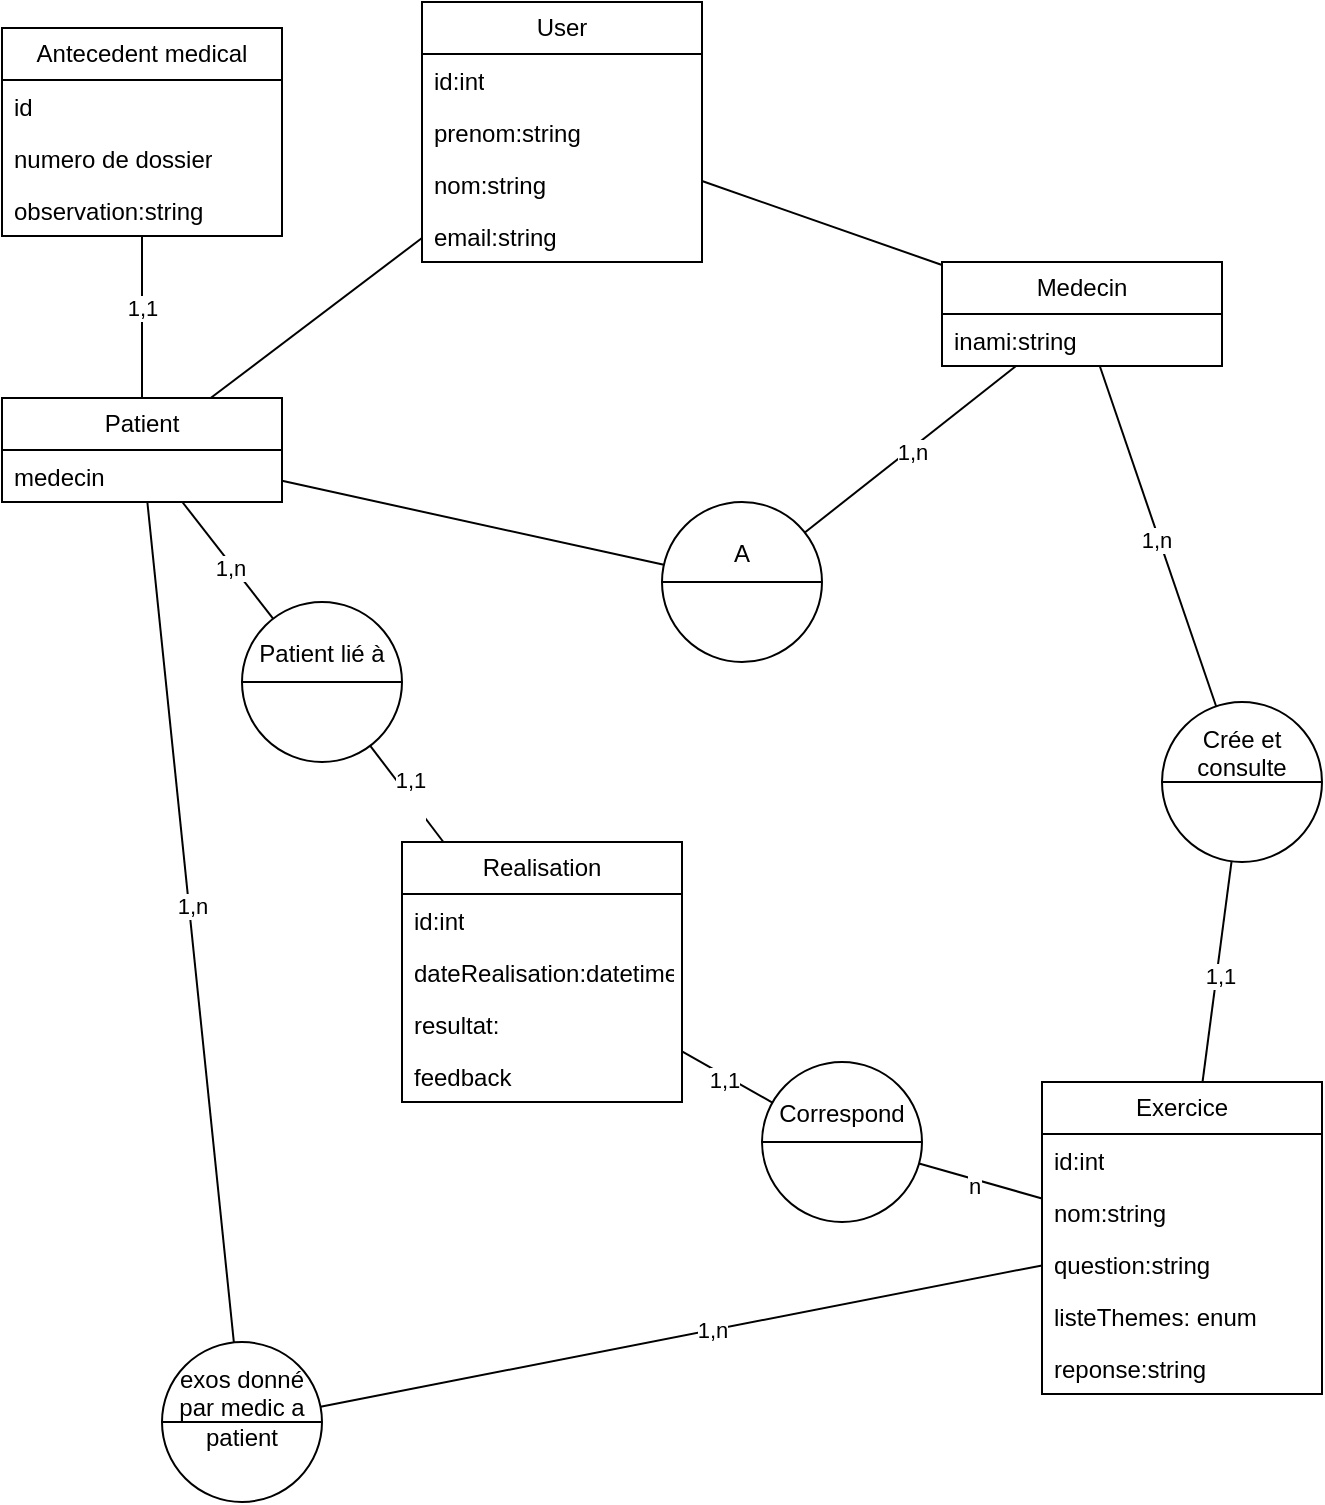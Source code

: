 <mxfile version="24.6.1" type="device">
  <diagram name="Page-1" id="pk9K2ejxQ8HNHg8weqPY">
    <mxGraphModel dx="1434" dy="836" grid="1" gridSize="10" guides="1" tooltips="1" connect="1" arrows="1" fold="1" page="1" pageScale="1" pageWidth="850" pageHeight="1100" math="0" shadow="0">
      <root>
        <mxCell id="0" />
        <mxCell id="1" parent="0" />
        <mxCell id="M42ldE6B7vTn7qe_Snu--1" value="User" style="swimlane;fontStyle=0;childLayout=stackLayout;horizontal=1;startSize=26;fillColor=none;horizontalStack=0;resizeParent=1;resizeParentMax=0;resizeLast=0;collapsible=1;marginBottom=0;whiteSpace=wrap;html=1;" parent="1" vertex="1">
          <mxGeometry x="240" width="140" height="130" as="geometry" />
        </mxCell>
        <mxCell id="M42ldE6B7vTn7qe_Snu--2" value="id:int" style="text;strokeColor=none;fillColor=none;align=left;verticalAlign=top;spacingLeft=4;spacingRight=4;overflow=hidden;rotatable=0;points=[[0,0.5],[1,0.5]];portConstraint=eastwest;whiteSpace=wrap;html=1;" parent="M42ldE6B7vTn7qe_Snu--1" vertex="1">
          <mxGeometry y="26" width="140" height="26" as="geometry" />
        </mxCell>
        <mxCell id="M42ldE6B7vTn7qe_Snu--3" value="prenom:string" style="text;strokeColor=none;fillColor=none;align=left;verticalAlign=top;spacingLeft=4;spacingRight=4;overflow=hidden;rotatable=0;points=[[0,0.5],[1,0.5]];portConstraint=eastwest;whiteSpace=wrap;html=1;" parent="M42ldE6B7vTn7qe_Snu--1" vertex="1">
          <mxGeometry y="52" width="140" height="26" as="geometry" />
        </mxCell>
        <mxCell id="M42ldE6B7vTn7qe_Snu--11" value="nom:string" style="text;strokeColor=none;fillColor=none;align=left;verticalAlign=top;spacingLeft=4;spacingRight=4;overflow=hidden;rotatable=0;points=[[0,0.5],[1,0.5]];portConstraint=eastwest;whiteSpace=wrap;html=1;" parent="M42ldE6B7vTn7qe_Snu--1" vertex="1">
          <mxGeometry y="78" width="140" height="26" as="geometry" />
        </mxCell>
        <mxCell id="M42ldE6B7vTn7qe_Snu--4" value="email:string" style="text;strokeColor=none;fillColor=none;align=left;verticalAlign=top;spacingLeft=4;spacingRight=4;overflow=hidden;rotatable=0;points=[[0,0.5],[1,0.5]];portConstraint=eastwest;whiteSpace=wrap;html=1;" parent="M42ldE6B7vTn7qe_Snu--1" vertex="1">
          <mxGeometry y="104" width="140" height="26" as="geometry" />
        </mxCell>
        <mxCell id="M42ldE6B7vTn7qe_Snu--6" value="Exercice" style="swimlane;fontStyle=0;childLayout=stackLayout;horizontal=1;startSize=26;fillColor=none;horizontalStack=0;resizeParent=1;resizeParentMax=0;resizeLast=0;collapsible=1;marginBottom=0;whiteSpace=wrap;html=1;" parent="1" vertex="1">
          <mxGeometry x="550" y="540" width="140" height="156" as="geometry" />
        </mxCell>
        <mxCell id="M42ldE6B7vTn7qe_Snu--7" value="id:int" style="text;strokeColor=none;fillColor=none;align=left;verticalAlign=top;spacingLeft=4;spacingRight=4;overflow=hidden;rotatable=0;points=[[0,0.5],[1,0.5]];portConstraint=eastwest;whiteSpace=wrap;html=1;" parent="M42ldE6B7vTn7qe_Snu--6" vertex="1">
          <mxGeometry y="26" width="140" height="26" as="geometry" />
        </mxCell>
        <mxCell id="w-4HcmvLCumBnbwI_mcl-3" value="nom:string&lt;div&gt;&lt;br&gt;&lt;/div&gt;" style="text;strokeColor=none;fillColor=none;align=left;verticalAlign=top;spacingLeft=4;spacingRight=4;overflow=hidden;rotatable=0;points=[[0,0.5],[1,0.5]];portConstraint=eastwest;whiteSpace=wrap;html=1;" vertex="1" parent="M42ldE6B7vTn7qe_Snu--6">
          <mxGeometry y="52" width="140" height="26" as="geometry" />
        </mxCell>
        <mxCell id="w-4HcmvLCumBnbwI_mcl-1" value="question:string" style="text;strokeColor=none;fillColor=none;align=left;verticalAlign=top;spacingLeft=4;spacingRight=4;overflow=hidden;rotatable=0;points=[[0,0.5],[1,0.5]];portConstraint=eastwest;whiteSpace=wrap;html=1;" vertex="1" parent="M42ldE6B7vTn7qe_Snu--6">
          <mxGeometry y="78" width="140" height="26" as="geometry" />
        </mxCell>
        <mxCell id="w-4HcmvLCumBnbwI_mcl-4" value="listeThemes: enum" style="text;strokeColor=none;fillColor=none;align=left;verticalAlign=top;spacingLeft=4;spacingRight=4;overflow=hidden;rotatable=0;points=[[0,0.5],[1,0.5]];portConstraint=eastwest;whiteSpace=wrap;html=1;" vertex="1" parent="M42ldE6B7vTn7qe_Snu--6">
          <mxGeometry y="104" width="140" height="26" as="geometry" />
        </mxCell>
        <mxCell id="w-4HcmvLCumBnbwI_mcl-2" value="reponse:string" style="text;strokeColor=none;fillColor=none;align=left;verticalAlign=top;spacingLeft=4;spacingRight=4;overflow=hidden;rotatable=0;points=[[0,0.5],[1,0.5]];portConstraint=eastwest;whiteSpace=wrap;html=1;" vertex="1" parent="M42ldE6B7vTn7qe_Snu--6">
          <mxGeometry y="130" width="140" height="26" as="geometry" />
        </mxCell>
        <mxCell id="M42ldE6B7vTn7qe_Snu--12" value="Realisation" style="swimlane;fontStyle=0;childLayout=stackLayout;horizontal=1;startSize=26;fillColor=none;horizontalStack=0;resizeParent=1;resizeParentMax=0;resizeLast=0;collapsible=1;marginBottom=0;whiteSpace=wrap;html=1;" parent="1" vertex="1">
          <mxGeometry x="230" y="420" width="140" height="130" as="geometry" />
        </mxCell>
        <mxCell id="M42ldE6B7vTn7qe_Snu--13" value="id:int" style="text;strokeColor=none;fillColor=none;align=left;verticalAlign=top;spacingLeft=4;spacingRight=4;overflow=hidden;rotatable=0;points=[[0,0.5],[1,0.5]];portConstraint=eastwest;whiteSpace=wrap;html=1;" parent="M42ldE6B7vTn7qe_Snu--12" vertex="1">
          <mxGeometry y="26" width="140" height="26" as="geometry" />
        </mxCell>
        <mxCell id="M42ldE6B7vTn7qe_Snu--14" value="dateRealisation:datetime" style="text;strokeColor=none;fillColor=none;align=left;verticalAlign=top;spacingLeft=4;spacingRight=4;overflow=hidden;rotatable=0;points=[[0,0.5],[1,0.5]];portConstraint=eastwest;whiteSpace=wrap;html=1;" parent="M42ldE6B7vTn7qe_Snu--12" vertex="1">
          <mxGeometry y="52" width="140" height="26" as="geometry" />
        </mxCell>
        <mxCell id="M42ldE6B7vTn7qe_Snu--15" value="resultat:" style="text;strokeColor=none;fillColor=none;align=left;verticalAlign=top;spacingLeft=4;spacingRight=4;overflow=hidden;rotatable=0;points=[[0,0.5],[1,0.5]];portConstraint=eastwest;whiteSpace=wrap;html=1;" parent="M42ldE6B7vTn7qe_Snu--12" vertex="1">
          <mxGeometry y="78" width="140" height="26" as="geometry" />
        </mxCell>
        <mxCell id="M42ldE6B7vTn7qe_Snu--16" value="feedback" style="text;strokeColor=none;fillColor=none;align=left;verticalAlign=top;spacingLeft=4;spacingRight=4;overflow=hidden;rotatable=0;points=[[0,0.5],[1,0.5]];portConstraint=eastwest;whiteSpace=wrap;html=1;" parent="M42ldE6B7vTn7qe_Snu--12" vertex="1">
          <mxGeometry y="104" width="140" height="26" as="geometry" />
        </mxCell>
        <mxCell id="M42ldE6B7vTn7qe_Snu--18" value="Patient lié à&lt;div&gt;&lt;br&gt;&lt;/div&gt;&lt;div&gt;&lt;br&gt;&lt;/div&gt;" style="shape=lineEllipse;perimeter=ellipsePerimeter;whiteSpace=wrap;html=1;backgroundOutline=1;" parent="1" vertex="1">
          <mxGeometry x="150" y="300" width="80" height="80" as="geometry" />
        </mxCell>
        <mxCell id="M42ldE6B7vTn7qe_Snu--19" value="Crée et consulte&lt;div&gt;&lt;br&gt;&lt;/div&gt;&lt;div&gt;&lt;br&gt;&lt;/div&gt;" style="shape=lineEllipse;perimeter=ellipsePerimeter;whiteSpace=wrap;html=1;backgroundOutline=1;" parent="1" vertex="1">
          <mxGeometry x="610" y="350" width="80" height="80" as="geometry" />
        </mxCell>
        <mxCell id="M42ldE6B7vTn7qe_Snu--20" value="Correspond&lt;div&gt;&lt;br&gt;&lt;/div&gt;&lt;div&gt;&lt;br&gt;&lt;/div&gt;" style="shape=lineEllipse;perimeter=ellipsePerimeter;whiteSpace=wrap;html=1;backgroundOutline=1;" parent="1" vertex="1">
          <mxGeometry x="410" y="530" width="80" height="80" as="geometry" />
        </mxCell>
        <mxCell id="M42ldE6B7vTn7qe_Snu--22" value="" style="endArrow=none;html=1;rounded=0;" parent="1" source="M42ldE6B7vTn7qe_Snu--18" target="Jq2u9WyfdiDzgLhh9F1G-5" edge="1">
          <mxGeometry width="50" height="50" relative="1" as="geometry">
            <mxPoint x="400" y="250" as="sourcePoint" />
            <mxPoint x="450" y="200" as="targetPoint" />
          </mxGeometry>
        </mxCell>
        <mxCell id="M42ldE6B7vTn7qe_Snu--29" value="1,n" style="edgeLabel;html=1;align=center;verticalAlign=middle;resizable=0;points=[];" parent="M42ldE6B7vTn7qe_Snu--22" vertex="1" connectable="0">
          <mxGeometry x="-0.092" y="1" relative="1" as="geometry">
            <mxPoint as="offset" />
          </mxGeometry>
        </mxCell>
        <mxCell id="M42ldE6B7vTn7qe_Snu--23" value="" style="endArrow=none;html=1;rounded=0;" parent="1" source="M42ldE6B7vTn7qe_Snu--18" target="M42ldE6B7vTn7qe_Snu--12" edge="1">
          <mxGeometry width="50" height="50" relative="1" as="geometry">
            <mxPoint x="124" y="309" as="sourcePoint" />
            <mxPoint x="250" y="233" as="targetPoint" />
          </mxGeometry>
        </mxCell>
        <mxCell id="M42ldE6B7vTn7qe_Snu--30" value="1,1&lt;div&gt;&lt;br&gt;&lt;/div&gt;" style="edgeLabel;html=1;align=center;verticalAlign=middle;resizable=0;points=[];" parent="M42ldE6B7vTn7qe_Snu--23" vertex="1" connectable="0">
          <mxGeometry x="0.031" y="1" relative="1" as="geometry">
            <mxPoint as="offset" />
          </mxGeometry>
        </mxCell>
        <mxCell id="M42ldE6B7vTn7qe_Snu--24" value="" style="endArrow=none;html=1;rounded=0;" parent="1" source="Jq2u9WyfdiDzgLhh9F1G-1" target="M42ldE6B7vTn7qe_Snu--19" edge="1">
          <mxGeometry width="50" height="50" relative="1" as="geometry">
            <mxPoint x="400" y="250" as="sourcePoint" />
            <mxPoint x="450" y="200" as="targetPoint" />
          </mxGeometry>
        </mxCell>
        <mxCell id="M42ldE6B7vTn7qe_Snu--33" value="1,n" style="edgeLabel;html=1;align=center;verticalAlign=middle;resizable=0;points=[];" parent="M42ldE6B7vTn7qe_Snu--24" vertex="1" connectable="0">
          <mxGeometry x="0.013" y="-2" relative="1" as="geometry">
            <mxPoint as="offset" />
          </mxGeometry>
        </mxCell>
        <mxCell id="M42ldE6B7vTn7qe_Snu--25" value="" style="endArrow=none;html=1;rounded=0;" parent="1" source="M42ldE6B7vTn7qe_Snu--6" target="M42ldE6B7vTn7qe_Snu--19" edge="1">
          <mxGeometry width="50" height="50" relative="1" as="geometry">
            <mxPoint x="390" y="190" as="sourcePoint" />
            <mxPoint x="580" y="190" as="targetPoint" />
          </mxGeometry>
        </mxCell>
        <mxCell id="M42ldE6B7vTn7qe_Snu--34" value="1,1" style="edgeLabel;html=1;align=center;verticalAlign=middle;resizable=0;points=[];" parent="M42ldE6B7vTn7qe_Snu--25" vertex="1" connectable="0">
          <mxGeometry x="-0.029" y="-1" relative="1" as="geometry">
            <mxPoint as="offset" />
          </mxGeometry>
        </mxCell>
        <mxCell id="M42ldE6B7vTn7qe_Snu--26" value="" style="endArrow=none;html=1;rounded=0;" parent="1" source="M42ldE6B7vTn7qe_Snu--12" target="M42ldE6B7vTn7qe_Snu--20" edge="1">
          <mxGeometry width="50" height="50" relative="1" as="geometry">
            <mxPoint x="400" y="250" as="sourcePoint" />
            <mxPoint x="450" y="200" as="targetPoint" />
          </mxGeometry>
        </mxCell>
        <mxCell id="M42ldE6B7vTn7qe_Snu--31" value="1,1" style="edgeLabel;html=1;align=center;verticalAlign=middle;resizable=0;points=[];" parent="M42ldE6B7vTn7qe_Snu--26" vertex="1" connectable="0">
          <mxGeometry x="-0.012" y="-2" relative="1" as="geometry">
            <mxPoint as="offset" />
          </mxGeometry>
        </mxCell>
        <mxCell id="M42ldE6B7vTn7qe_Snu--27" value="" style="endArrow=none;html=1;rounded=0;" parent="1" source="M42ldE6B7vTn7qe_Snu--20" target="M42ldE6B7vTn7qe_Snu--6" edge="1">
          <mxGeometry width="50" height="50" relative="1" as="geometry">
            <mxPoint x="240" y="565" as="sourcePoint" />
            <mxPoint x="420" y="577" as="targetPoint" />
          </mxGeometry>
        </mxCell>
        <mxCell id="M42ldE6B7vTn7qe_Snu--32" value="n" style="edgeLabel;html=1;align=center;verticalAlign=middle;resizable=0;points=[];" parent="M42ldE6B7vTn7qe_Snu--27" vertex="1" connectable="0">
          <mxGeometry x="-0.093" y="-3" relative="1" as="geometry">
            <mxPoint as="offset" />
          </mxGeometry>
        </mxCell>
        <mxCell id="Jq2u9WyfdiDzgLhh9F1G-1" value="Medecin" style="swimlane;fontStyle=0;childLayout=stackLayout;horizontal=1;startSize=26;fillColor=none;horizontalStack=0;resizeParent=1;resizeParentMax=0;resizeLast=0;collapsible=1;marginBottom=0;whiteSpace=wrap;html=1;" parent="1" vertex="1">
          <mxGeometry x="500" y="130" width="140" height="52" as="geometry" />
        </mxCell>
        <mxCell id="Jq2u9WyfdiDzgLhh9F1G-2" value="inami:string" style="text;strokeColor=none;fillColor=none;align=left;verticalAlign=top;spacingLeft=4;spacingRight=4;overflow=hidden;rotatable=0;points=[[0,0.5],[1,0.5]];portConstraint=eastwest;whiteSpace=wrap;html=1;" parent="Jq2u9WyfdiDzgLhh9F1G-1" vertex="1">
          <mxGeometry y="26" width="140" height="26" as="geometry" />
        </mxCell>
        <mxCell id="Jq2u9WyfdiDzgLhh9F1G-5" value="Patient" style="swimlane;fontStyle=0;childLayout=stackLayout;horizontal=1;startSize=26;fillColor=none;horizontalStack=0;resizeParent=1;resizeParentMax=0;resizeLast=0;collapsible=1;marginBottom=0;whiteSpace=wrap;html=1;" parent="1" vertex="1">
          <mxGeometry x="30" y="198" width="140" height="52" as="geometry" />
        </mxCell>
        <mxCell id="Jq2u9WyfdiDzgLhh9F1G-6" value="medecin" style="text;strokeColor=none;fillColor=none;align=left;verticalAlign=top;spacingLeft=4;spacingRight=4;overflow=hidden;rotatable=0;points=[[0,0.5],[1,0.5]];portConstraint=eastwest;whiteSpace=wrap;html=1;" parent="Jq2u9WyfdiDzgLhh9F1G-5" vertex="1">
          <mxGeometry y="26" width="140" height="26" as="geometry" />
        </mxCell>
        <mxCell id="Jq2u9WyfdiDzgLhh9F1G-17" value="Antecedent medical" style="swimlane;fontStyle=0;childLayout=stackLayout;horizontal=1;startSize=26;fillColor=none;horizontalStack=0;resizeParent=1;resizeParentMax=0;resizeLast=0;collapsible=1;marginBottom=0;whiteSpace=wrap;html=1;" parent="1" vertex="1">
          <mxGeometry x="30" y="13" width="140" height="104" as="geometry" />
        </mxCell>
        <mxCell id="Jq2u9WyfdiDzgLhh9F1G-18" value="id" style="text;strokeColor=none;fillColor=none;align=left;verticalAlign=top;spacingLeft=4;spacingRight=4;overflow=hidden;rotatable=0;points=[[0,0.5],[1,0.5]];portConstraint=eastwest;whiteSpace=wrap;html=1;" parent="Jq2u9WyfdiDzgLhh9F1G-17" vertex="1">
          <mxGeometry y="26" width="140" height="26" as="geometry" />
        </mxCell>
        <mxCell id="Jq2u9WyfdiDzgLhh9F1G-21" value="numero de dossier" style="text;strokeColor=none;fillColor=none;align=left;verticalAlign=top;spacingLeft=4;spacingRight=4;overflow=hidden;rotatable=0;points=[[0,0.5],[1,0.5]];portConstraint=eastwest;whiteSpace=wrap;html=1;" parent="Jq2u9WyfdiDzgLhh9F1G-17" vertex="1">
          <mxGeometry y="52" width="140" height="26" as="geometry" />
        </mxCell>
        <mxCell id="Jq2u9WyfdiDzgLhh9F1G-20" value="observation:string" style="text;strokeColor=none;fillColor=none;align=left;verticalAlign=top;spacingLeft=4;spacingRight=4;overflow=hidden;rotatable=0;points=[[0,0.5],[1,0.5]];portConstraint=eastwest;whiteSpace=wrap;html=1;" parent="Jq2u9WyfdiDzgLhh9F1G-17" vertex="1">
          <mxGeometry y="78" width="140" height="26" as="geometry" />
        </mxCell>
        <mxCell id="Jq2u9WyfdiDzgLhh9F1G-22" value="" style="endArrow=none;html=1;rounded=0;" parent="1" source="Jq2u9WyfdiDzgLhh9F1G-17" target="Jq2u9WyfdiDzgLhh9F1G-5" edge="1">
          <mxGeometry width="50" height="50" relative="1" as="geometry">
            <mxPoint x="400" y="340" as="sourcePoint" />
            <mxPoint x="450" y="290" as="targetPoint" />
          </mxGeometry>
        </mxCell>
        <mxCell id="Jq2u9WyfdiDzgLhh9F1G-26" value="1,1" style="edgeLabel;html=1;align=center;verticalAlign=middle;resizable=0;points=[];" parent="Jq2u9WyfdiDzgLhh9F1G-22" vertex="1" connectable="0">
          <mxGeometry x="-0.12" relative="1" as="geometry">
            <mxPoint as="offset" />
          </mxGeometry>
        </mxCell>
        <mxCell id="Jq2u9WyfdiDzgLhh9F1G-24" value="" style="endArrow=none;html=1;rounded=0;" parent="1" source="Jq2u9WyfdiDzgLhh9F1G-5" target="M42ldE6B7vTn7qe_Snu--1" edge="1">
          <mxGeometry width="50" height="50" relative="1" as="geometry">
            <mxPoint x="400" y="340" as="sourcePoint" />
            <mxPoint x="450" y="290" as="targetPoint" />
          </mxGeometry>
        </mxCell>
        <mxCell id="Jq2u9WyfdiDzgLhh9F1G-25" value="" style="endArrow=none;html=1;rounded=0;" parent="1" source="Jq2u9WyfdiDzgLhh9F1G-1" target="M42ldE6B7vTn7qe_Snu--1" edge="1">
          <mxGeometry width="50" height="50" relative="1" as="geometry">
            <mxPoint x="400" y="340" as="sourcePoint" />
            <mxPoint x="450" y="290" as="targetPoint" />
          </mxGeometry>
        </mxCell>
        <mxCell id="Jq2u9WyfdiDzgLhh9F1G-27" value="A&lt;div&gt;&lt;br&gt;&lt;/div&gt;&lt;div&gt;&lt;br&gt;&lt;/div&gt;" style="shape=lineEllipse;perimeter=ellipsePerimeter;whiteSpace=wrap;html=1;backgroundOutline=1;" parent="1" vertex="1">
          <mxGeometry x="360" y="250" width="80" height="80" as="geometry" />
        </mxCell>
        <mxCell id="Jq2u9WyfdiDzgLhh9F1G-29" value="" style="endArrow=none;html=1;rounded=0;" parent="1" source="Jq2u9WyfdiDzgLhh9F1G-27" target="Jq2u9WyfdiDzgLhh9F1G-1" edge="1">
          <mxGeometry width="50" height="50" relative="1" as="geometry">
            <mxPoint x="400" y="340" as="sourcePoint" />
            <mxPoint x="450" y="290" as="targetPoint" />
          </mxGeometry>
        </mxCell>
        <mxCell id="Jq2u9WyfdiDzgLhh9F1G-32" value="1,n" style="edgeLabel;html=1;align=center;verticalAlign=middle;resizable=0;points=[];" parent="Jq2u9WyfdiDzgLhh9F1G-29" vertex="1" connectable="0">
          <mxGeometry x="-0.012" y="-1" relative="1" as="geometry">
            <mxPoint as="offset" />
          </mxGeometry>
        </mxCell>
        <mxCell id="Jq2u9WyfdiDzgLhh9F1G-33" value="" style="endArrow=none;html=1;rounded=0;" parent="1" source="Jq2u9WyfdiDzgLhh9F1G-5" target="Jq2u9WyfdiDzgLhh9F1G-27" edge="1">
          <mxGeometry width="50" height="50" relative="1" as="geometry">
            <mxPoint x="400" y="340" as="sourcePoint" />
            <mxPoint x="450" y="290" as="targetPoint" />
          </mxGeometry>
        </mxCell>
        <mxCell id="w-4HcmvLCumBnbwI_mcl-5" value="" style="endArrow=none;html=1;rounded=0;" edge="1" parent="1" source="w-4HcmvLCumBnbwI_mcl-6" target="Jq2u9WyfdiDzgLhh9F1G-5">
          <mxGeometry width="50" height="50" relative="1" as="geometry">
            <mxPoint x="40" y="770" as="sourcePoint" />
            <mxPoint x="450" y="600" as="targetPoint" />
          </mxGeometry>
        </mxCell>
        <mxCell id="w-4HcmvLCumBnbwI_mcl-9" value="1,n" style="edgeLabel;html=1;align=center;verticalAlign=middle;resizable=0;points=[];" vertex="1" connectable="0" parent="w-4HcmvLCumBnbwI_mcl-5">
          <mxGeometry x="0.039" y="-1" relative="1" as="geometry">
            <mxPoint as="offset" />
          </mxGeometry>
        </mxCell>
        <mxCell id="w-4HcmvLCumBnbwI_mcl-6" value="&lt;div&gt;exos donné par medic a patient&lt;/div&gt;&lt;div&gt;&lt;br&gt;&lt;/div&gt;" style="shape=lineEllipse;perimeter=ellipsePerimeter;whiteSpace=wrap;html=1;backgroundOutline=1;" vertex="1" parent="1">
          <mxGeometry x="110" y="670" width="80" height="80" as="geometry" />
        </mxCell>
        <mxCell id="w-4HcmvLCumBnbwI_mcl-7" value="" style="endArrow=none;html=1;rounded=0;" edge="1" parent="1" source="w-4HcmvLCumBnbwI_mcl-6" target="M42ldE6B7vTn7qe_Snu--6">
          <mxGeometry width="50" height="50" relative="1" as="geometry">
            <mxPoint x="400" y="850" as="sourcePoint" />
            <mxPoint x="450" y="800" as="targetPoint" />
          </mxGeometry>
        </mxCell>
        <mxCell id="w-4HcmvLCumBnbwI_mcl-8" value="1,n" style="edgeLabel;html=1;align=center;verticalAlign=middle;resizable=0;points=[];" vertex="1" connectable="0" parent="w-4HcmvLCumBnbwI_mcl-7">
          <mxGeometry x="0.083" relative="1" as="geometry">
            <mxPoint as="offset" />
          </mxGeometry>
        </mxCell>
      </root>
    </mxGraphModel>
  </diagram>
</mxfile>
